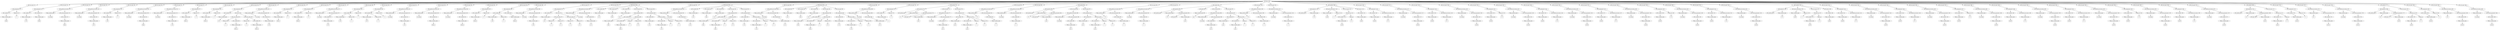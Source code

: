 /*
 * AST in dot format generated by phc -- the PHP compiler
 */

digraph AST {
node_0 [label="AST_php_script"];
node_1 [label="AST_eval_expr (12)"];
node_2 [label="AST_assignment (12)"];
node_3 [label="AST_variable (12)"];
node_4 [label="Token_variable_name"];
node_5 [label="base", shape=box]
node_4 -> node_5;
node_3 -> node_4;
node_6 [label="Token_int (12)"];
node_7 [label="1", shape=box]
node_6 -> node_7;
node_2 -> node_6;
node_2 -> node_3;
node_1 -> node_2;
node_8 [label="AST_eval_expr (13)"];
node_9 [label="AST_assignment (13)"];
node_10 [label="AST_variable (13)"];
node_11 [label="Token_variable_name"];
node_12 [label="ref", shape=box]
node_11 -> node_12;
node_10 -> node_11;
node_13 [label="AST_variable (13)"];
node_14 [label="Token_variable_name"];
node_15 [label="base", shape=box]
node_14 -> node_15;
node_13 -> node_14;
node_9 -> node_13;
node_9 -> node_10;
node_8 -> node_9;
node_16 [label="AST_eval_expr (15)"];
node_17 [label="AST_method_invocation (15)"];
node_18 [label="Token_method_name"];
node_19 [label="var_dump", shape=box]
node_18 -> node_19;
node_20 [label="AST_actual_parameter (15)"];
node_21 [label="AST_variable (15)"];
node_22 [label="Token_variable_name"];
node_23 [label="base", shape=box]
node_22 -> node_23;
node_21 -> node_22;
node_20 -> node_21;
node_17 -> node_20;
node_17 -> node_18;
node_16 -> node_17;
node_24 [label="AST_eval_expr (16)"];
node_25 [label="AST_method_invocation (16)"];
node_26 [label="Token_method_name"];
node_27 [label="var_dump", shape=box]
node_26 -> node_27;
node_28 [label="AST_actual_parameter (16)"];
node_29 [label="AST_variable (16)"];
node_30 [label="Token_variable_name"];
node_31 [label="ref", shape=box]
node_30 -> node_31;
node_29 -> node_30;
node_28 -> node_29;
node_25 -> node_28;
node_25 -> node_26;
node_24 -> node_25;
node_32 [label="AST_eval_expr (18)"];
node_33 [label="AST_assignment (18)"];
node_34 [label="AST_variable (18)"];
node_35 [label="Token_variable_name"];
node_36 [label="ref", shape=box]
node_35 -> node_36;
node_34 -> node_35;
node_37 [label="Token_int (18)"];
node_38 [label="2", shape=box]
node_37 -> node_38;
node_33 -> node_37;
node_33 -> node_34;
node_32 -> node_33;
node_39 [label="AST_eval_expr (20)"];
node_40 [label="AST_method_invocation (20)"];
node_41 [label="Token_method_name"];
node_42 [label="var_dump", shape=box]
node_41 -> node_42;
node_43 [label="AST_actual_parameter (20)"];
node_44 [label="AST_variable (20)"];
node_45 [label="Token_variable_name"];
node_46 [label="base", shape=box]
node_45 -> node_46;
node_44 -> node_45;
node_43 -> node_44;
node_40 -> node_43;
node_40 -> node_41;
node_39 -> node_40;
node_47 [label="AST_eval_expr (21)"];
node_48 [label="AST_method_invocation (21)"];
node_49 [label="Token_method_name"];
node_50 [label="var_dump", shape=box]
node_49 -> node_50;
node_51 [label="AST_actual_parameter (21)"];
node_52 [label="AST_variable (21)"];
node_53 [label="Token_variable_name"];
node_54 [label="ref", shape=box]
node_53 -> node_54;
node_52 -> node_53;
node_51 -> node_52;
node_48 -> node_51;
node_48 -> node_49;
node_47 -> node_48;
node_55 [label="AST_eval_expr (27)"];
node_56 [label="AST_assignment (27)"];
node_57 [label="AST_variable (27)"];
node_58 [label="Token_variable_name"];
node_59 [label="base_1", shape=box]
node_58 -> node_59;
node_57 -> node_58;
node_60 [label="Token_int (27)"];
node_61 [label="3", shape=box]
node_60 -> node_61;
node_56 -> node_60;
node_56 -> node_57;
node_55 -> node_56;
node_62 [label="AST_eval_expr (28)"];
node_63 [label="AST_assignment (28)"];
node_64 [label="AST_variable (28)"];
node_65 [label="Token_variable_name"];
node_66 [label="base_2", shape=box]
node_65 -> node_66;
node_64 -> node_65;
node_67 [label="Token_int (28)"];
node_68 [label="4", shape=box]
node_67 -> node_68;
node_63 -> node_67;
node_63 -> node_64;
node_62 -> node_63;
node_69 [label="AST_eval_expr (30)"];
node_70 [label="AST_assignment (30)"];
node_71 [label="AST_variable (30)"];
node_72 [label="Token_variable_name"];
node_73 [label="ref", shape=box]
node_72 -> node_73;
node_71 -> node_72;
node_74 [label="AST_array (30)"];
node_75 [label="AST_array_elem (30)"];
node_76 [label="Token_int (30)"];
node_77 [label="1", shape=box]
node_76 -> node_77;
node_78 [label="AST_variable (30)"];
node_79 [label="Token_variable_name"];
node_80 [label="base_1", shape=box]
node_79 -> node_80;
node_78 -> node_79;
node_75 -> node_78;
node_75 -> node_76;
node_81 [label="AST_array_elem (30)"];
node_82 [label="Token_int (30)"];
node_83 [label="2", shape=box]
node_82 -> node_83;
node_84 [label="AST_variable (30)"];
node_85 [label="Token_variable_name"];
node_86 [label="base_2", shape=box]
node_85 -> node_86;
node_84 -> node_85;
node_81 -> node_84;
node_81 -> node_82;
node_74 -> node_81;
node_74 -> node_75;
node_70 -> node_74;
node_70 -> node_71;
node_69 -> node_70;
node_87 [label="AST_eval_expr (32)"];
node_88 [label="AST_method_invocation (32)"];
node_89 [label="Token_method_name"];
node_90 [label="var_dump", shape=box]
node_89 -> node_90;
node_91 [label="AST_actual_parameter (32)"];
node_92 [label="AST_variable (32)"];
node_93 [label="Token_variable_name"];
node_94 [label="ref", shape=box]
node_93 -> node_94;
node_92 -> node_93;
node_91 -> node_92;
node_88 -> node_91;
node_88 -> node_89;
node_87 -> node_88;
node_95 [label="AST_eval_expr (34)"];
node_96 [label="AST_assignment (34)"];
node_97 [label="AST_variable (34)"];
node_98 [label="Token_variable_name"];
node_99 [label="base_1", shape=box]
node_98 -> node_99;
node_97 -> node_98;
node_100 [label="Token_int (34)"];
node_101 [label="5", shape=box]
node_100 -> node_101;
node_96 -> node_100;
node_96 -> node_97;
node_95 -> node_96;
node_102 [label="AST_eval_expr (35)"];
node_103 [label="AST_assignment (35)"];
node_104 [label="AST_variable (35)"];
node_105 [label="Token_variable_name"];
node_106 [label="base_2", shape=box]
node_105 -> node_106;
node_104 -> node_105;
node_107 [label="Token_int (35)"];
node_108 [label="6", shape=box]
node_107 -> node_108;
node_103 -> node_107;
node_103 -> node_104;
node_102 -> node_103;
node_109 [label="AST_eval_expr (37)"];
node_110 [label="AST_method_invocation (37)"];
node_111 [label="Token_method_name"];
node_112 [label="var_dump", shape=box]
node_111 -> node_112;
node_113 [label="AST_actual_parameter (37)"];
node_114 [label="AST_variable (37)"];
node_115 [label="Token_variable_name"];
node_116 [label="ref", shape=box]
node_115 -> node_116;
node_114 -> node_115;
node_113 -> node_114;
node_110 -> node_113;
node_110 -> node_111;
node_109 -> node_110;
node_117 [label="AST_eval_expr (38)"];
node_118 [label="AST_assignment (38)"];
node_119 [label="AST_variable (38)"];
node_120 [label="Token_variable_name"];
node_121 [label="ref", shape=box]
node_120 -> node_121;
node_122 [label="Token_int (38)"];
node_123 [label="1", shape=box]
node_122 -> node_123;
node_119 -> node_122;
node_119 -> node_120;
node_124 [label="Token_int (38)"];
node_125 [label="7", shape=box]
node_124 -> node_125;
node_118 -> node_124;
node_118 -> node_119;
node_117 -> node_118;
node_126 [label="AST_eval_expr (39)"];
node_127 [label="AST_assignment (39)"];
node_128 [label="AST_variable (39)"];
node_129 [label="Token_variable_name"];
node_130 [label="ref", shape=box]
node_129 -> node_130;
node_131 [label="Token_int (39)"];
node_132 [label="2", shape=box]
node_131 -> node_132;
node_128 -> node_131;
node_128 -> node_129;
node_133 [label="Token_int (39)"];
node_134 [label="8", shape=box]
node_133 -> node_134;
node_127 -> node_133;
node_127 -> node_128;
node_126 -> node_127;
node_135 [label="AST_eval_expr (41)"];
node_136 [label="AST_method_invocation (41)"];
node_137 [label="Token_method_name"];
node_138 [label="var_dump", shape=box]
node_137 -> node_138;
node_139 [label="AST_actual_parameter (41)"];
node_140 [label="AST_variable (41)"];
node_141 [label="Token_variable_name"];
node_142 [label="ref", shape=box]
node_141 -> node_142;
node_140 -> node_141;
node_139 -> node_140;
node_136 -> node_139;
node_136 -> node_137;
node_135 -> node_136;
node_143 [label="AST_eval_expr (42)"];
node_144 [label="AST_method_invocation (42)"];
node_145 [label="Token_method_name"];
node_146 [label="var_dump", shape=box]
node_145 -> node_146;
node_147 [label="AST_actual_parameter (42)"];
node_148 [label="AST_variable (42)"];
node_149 [label="Token_variable_name"];
node_150 [label="base_1", shape=box]
node_149 -> node_150;
node_148 -> node_149;
node_147 -> node_148;
node_144 -> node_147;
node_144 -> node_145;
node_143 -> node_144;
node_151 [label="AST_eval_expr (43)"];
node_152 [label="AST_method_invocation (43)"];
node_153 [label="Token_method_name"];
node_154 [label="var_dump", shape=box]
node_153 -> node_154;
node_155 [label="AST_actual_parameter (43)"];
node_156 [label="AST_variable (43)"];
node_157 [label="Token_variable_name"];
node_158 [label="base_2", shape=box]
node_157 -> node_158;
node_156 -> node_157;
node_155 -> node_156;
node_152 -> node_155;
node_152 -> node_153;
node_151 -> node_152;
node_159 [label="AST_eval_expr (45)"];
node_160 [label="AST_assignment (45)"];
node_161 [label="AST_variable (45)"];
node_162 [label="Token_variable_name"];
node_163 [label="base_3", shape=box]
node_162 -> node_163;
node_161 -> node_162;
node_164 [label="Token_int (45)"];
node_165 [label="9", shape=box]
node_164 -> node_165;
node_160 -> node_164;
node_160 -> node_161;
node_159 -> node_160;
node_166 [label="AST_eval_expr (46)"];
node_167 [label="AST_assignment (46)"];
node_168 [label="AST_variable (46)"];
node_169 [label="Token_variable_name"];
node_170 [label="ref", shape=box]
node_169 -> node_170;
node_171 [label="Token_int (46)"];
node_172 [label="2", shape=box]
node_171 -> node_172;
node_168 -> node_171;
node_168 -> node_169;
node_173 [label="AST_variable (46)"];
node_174 [label="Token_variable_name"];
node_175 [label="base_3", shape=box]
node_174 -> node_175;
node_173 -> node_174;
node_167 -> node_173;
node_167 -> node_168;
node_166 -> node_167;
node_176 [label="AST_eval_expr (48)"];
node_177 [label="AST_method_invocation (48)"];
node_178 [label="Token_method_name"];
node_179 [label="var_dump", shape=box]
node_178 -> node_179;
node_180 [label="AST_actual_parameter (48)"];
node_181 [label="AST_variable (48)"];
node_182 [label="Token_variable_name"];
node_183 [label="ref", shape=box]
node_182 -> node_183;
node_181 -> node_182;
node_180 -> node_181;
node_177 -> node_180;
node_177 -> node_178;
node_176 -> node_177;
node_184 [label="AST_eval_expr (57)"];
node_185 [label="AST_assignment (57)"];
node_186 [label="AST_variable (57)"];
node_187 [label="Token_variable_name"];
node_188 [label="arr", shape=box]
node_187 -> node_188;
node_186 -> node_187;
node_189 [label="AST_array (57)"];
node_190 [label="AST_array_elem (57)"];
node_191 [label="Token_int (57)"];
node_192 [label="1", shape=box]
node_191 -> node_192;
node_193 [label="Token_int (57)"];
node_194 [label="11", shape=box]
node_193 -> node_194;
node_190 -> node_193;
node_190 -> node_191;
node_195 [label="AST_array_elem (57)"];
node_196 [label="Token_int (57)"];
node_197 [label="2", shape=box]
node_196 -> node_197;
node_198 [label="Token_int (57)"];
node_199 [label="12", shape=box]
node_198 -> node_199;
node_195 -> node_198;
node_195 -> node_196;
node_189 -> node_195;
node_189 -> node_190;
node_185 -> node_189;
node_185 -> node_186;
node_184 -> node_185;
node_200 [label="AST_eval_expr (58)"];
node_201 [label="AST_method_invocation (58)"];
node_202 [label="Token_method_name"];
node_203 [label="var_dump", shape=box]
node_202 -> node_203;
node_204 [label="AST_actual_parameter (58)"];
node_205 [label="AST_variable (58)"];
node_206 [label="Token_variable_name"];
node_207 [label="arr", shape=box]
node_206 -> node_207;
node_205 -> node_206;
node_204 -> node_205;
node_201 -> node_204;
node_201 -> node_202;
node_200 -> node_201;
node_208 [label="AST_foreach (60)"];
node_209 [label="AST_variable (60)"];
node_210 [label="Token_variable_name"];
node_211 [label="arr", shape=box]
node_210 -> node_211;
node_209 -> node_210;
node_212 [label="AST_variable (60)"];
node_213 [label="Token_variable_name"];
node_214 [label="key", shape=box]
node_213 -> node_214;
node_212 -> node_213;
node_215 [label="AST_variable (60)"];
node_216 [label="Token_variable_name"];
node_217 [label="val", shape=box]
node_216 -> node_217;
node_215 -> node_216;
node_218 [label="AST_eval_expr (60)"];
node_219 [label="AST_assignment (60)"];
node_220 [label="AST_variable (60)"];
node_221 [label="Token_variable_name"];
node_222 [label="key", shape=box]
node_221 -> node_222;
node_220 -> node_221;
node_223 [label="AST_bin_op (60)"];
node_224 [label="AST_variable (60)"];
node_225 [label="Token_variable_name"];
node_226 [label="key", shape=box]
node_225 -> node_226;
node_224 -> node_225;
node_227 [label="Token_op"];
node_228 [label="+", shape=box]
node_227 -> node_228;
node_229 [label="Token_int (60)"];
node_230 [label="10", shape=box]
node_229 -> node_230;
node_223 -> node_229;
node_223 -> node_227;
node_223 -> node_224;
node_219 -> node_223;
node_219 -> node_220;
node_218 -> node_219;
node_231 [label="AST_eval_expr (60)"];
node_232 [label="AST_assignment (60)"];
node_233 [label="AST_variable (60)"];
node_234 [label="Token_variable_name"];
node_235 [label="val", shape=box]
node_234 -> node_235;
node_233 -> node_234;
node_236 [label="AST_bin_op (60)"];
node_237 [label="AST_variable (60)"];
node_238 [label="Token_variable_name"];
node_239 [label="val", shape=box]
node_238 -> node_239;
node_237 -> node_238;
node_240 [label="Token_op"];
node_241 [label="*", shape=box]
node_240 -> node_241;
node_242 [label="Token_int (60)"];
node_243 [label="2", shape=box]
node_242 -> node_243;
node_236 -> node_242;
node_236 -> node_240;
node_236 -> node_237;
node_232 -> node_236;
node_232 -> node_233;
node_231 -> node_232;
node_208 -> node_231;
node_208 -> node_218;
node_208 -> node_215;
node_208 -> node_212;
node_208 -> node_209;
node_244 [label="AST_eval_expr (61)"];
node_245 [label="AST_method_invocation (61)"];
node_246 [label="Token_method_name"];
node_247 [label="var_dump", shape=box]
node_246 -> node_247;
node_248 [label="AST_actual_parameter (61)"];
node_249 [label="AST_variable (61)"];
node_250 [label="Token_variable_name"];
node_251 [label="arr", shape=box]
node_250 -> node_251;
node_249 -> node_250;
node_248 -> node_249;
node_245 -> node_248;
node_245 -> node_246;
node_244 -> node_245;
node_252 [label="AST_foreach (63)"];
node_253 [label="AST_variable (63)"];
node_254 [label="Token_variable_name"];
node_255 [label="arr", shape=box]
node_254 -> node_255;
node_253 -> node_254;
node_256 [label="AST_variable (63)"];
node_257 [label="Token_variable_name"];
node_258 [label="key", shape=box]
node_257 -> node_258;
node_256 -> node_257;
node_259 [label="AST_variable (63)"];
node_260 [label="Token_variable_name"];
node_261 [label="val", shape=box]
node_260 -> node_261;
node_259 -> node_260;
node_262 [label="AST_eval_expr (63)"];
node_263 [label="AST_assignment (63)"];
node_264 [label="AST_variable (63)"];
node_265 [label="Token_variable_name"];
node_266 [label="key", shape=box]
node_265 -> node_266;
node_264 -> node_265;
node_267 [label="AST_bin_op (63)"];
node_268 [label="AST_variable (63)"];
node_269 [label="Token_variable_name"];
node_270 [label="key", shape=box]
node_269 -> node_270;
node_268 -> node_269;
node_271 [label="Token_op"];
node_272 [label="+", shape=box]
node_271 -> node_272;
node_273 [label="Token_int (63)"];
node_274 [label="10", shape=box]
node_273 -> node_274;
node_267 -> node_273;
node_267 -> node_271;
node_267 -> node_268;
node_263 -> node_267;
node_263 -> node_264;
node_262 -> node_263;
node_275 [label="AST_eval_expr (63)"];
node_276 [label="AST_assignment (63)"];
node_277 [label="AST_variable (63)"];
node_278 [label="Token_variable_name"];
node_279 [label="val", shape=box]
node_278 -> node_279;
node_277 -> node_278;
node_280 [label="AST_bin_op (63)"];
node_281 [label="AST_variable (63)"];
node_282 [label="Token_variable_name"];
node_283 [label="val", shape=box]
node_282 -> node_283;
node_281 -> node_282;
node_284 [label="Token_op"];
node_285 [label="*", shape=box]
node_284 -> node_285;
node_286 [label="Token_int (63)"];
node_287 [label="2", shape=box]
node_286 -> node_287;
node_280 -> node_286;
node_280 -> node_284;
node_280 -> node_281;
node_276 -> node_280;
node_276 -> node_277;
node_275 -> node_276;
node_252 -> node_275;
node_252 -> node_262;
node_252 -> node_259;
node_252 -> node_256;
node_252 -> node_253;
node_288 [label="AST_eval_expr (64)"];
node_289 [label="AST_method_invocation (64)"];
node_290 [label="Token_method_name"];
node_291 [label="var_dump", shape=box]
node_290 -> node_291;
node_292 [label="AST_actual_parameter (64)"];
node_293 [label="AST_variable (64)"];
node_294 [label="Token_variable_name"];
node_295 [label="arr", shape=box]
node_294 -> node_295;
node_293 -> node_294;
node_292 -> node_293;
node_289 -> node_292;
node_289 -> node_290;
node_288 -> node_289;
node_296 [label="AST_foreach (65)"];
node_297 [label="AST_variable (65)"];
node_298 [label="Token_variable_name"];
node_299 [label="arr", shape=box]
node_298 -> node_299;
node_297 -> node_298;
node_300 [label="AST_variable (65)"];
node_301 [label="Token_variable_name"];
node_302 [label="key", shape=box]
node_301 -> node_302;
node_300 -> node_301;
node_303 [label="AST_variable (65)"];
node_304 [label="Token_variable_name"];
node_305 [label="val", shape=box]
node_304 -> node_305;
node_303 -> node_304;
node_306 [label="AST_eval_expr (65)"];
node_307 [label="AST_assignment (65)"];
node_308 [label="AST_variable (65)"];
node_309 [label="Token_variable_name"];
node_310 [label="key", shape=box]
node_309 -> node_310;
node_308 -> node_309;
node_311 [label="AST_bin_op (65)"];
node_312 [label="AST_variable (65)"];
node_313 [label="Token_variable_name"];
node_314 [label="key", shape=box]
node_313 -> node_314;
node_312 -> node_313;
node_315 [label="Token_op"];
node_316 [label="+", shape=box]
node_315 -> node_316;
node_317 [label="Token_int (65)"];
node_318 [label="10", shape=box]
node_317 -> node_318;
node_311 -> node_317;
node_311 -> node_315;
node_311 -> node_312;
node_307 -> node_311;
node_307 -> node_308;
node_306 -> node_307;
node_319 [label="AST_eval_expr (65)"];
node_320 [label="AST_assignment (65)"];
node_321 [label="AST_variable (65)"];
node_322 [label="Token_variable_name"];
node_323 [label="val", shape=box]
node_322 -> node_323;
node_321 -> node_322;
node_324 [label="AST_bin_op (65)"];
node_325 [label="AST_variable (65)"];
node_326 [label="Token_variable_name"];
node_327 [label="val", shape=box]
node_326 -> node_327;
node_325 -> node_326;
node_328 [label="Token_op"];
node_329 [label="*", shape=box]
node_328 -> node_329;
node_330 [label="Token_int (65)"];
node_331 [label="2", shape=box]
node_330 -> node_331;
node_324 -> node_330;
node_324 -> node_328;
node_324 -> node_325;
node_320 -> node_324;
node_320 -> node_321;
node_319 -> node_320;
node_296 -> node_319;
node_296 -> node_306;
node_296 -> node_303;
node_296 -> node_300;
node_296 -> node_297;
node_332 [label="AST_eval_expr (66)"];
node_333 [label="AST_method_invocation (66)"];
node_334 [label="Token_method_name"];
node_335 [label="var_dump", shape=box]
node_334 -> node_335;
node_336 [label="AST_actual_parameter (66)"];
node_337 [label="AST_variable (66)"];
node_338 [label="Token_variable_name"];
node_339 [label="arr", shape=box]
node_338 -> node_339;
node_337 -> node_338;
node_336 -> node_337;
node_333 -> node_336;
node_333 -> node_334;
node_332 -> node_333;
node_340 [label="AST_eval_expr (74)"];
node_341 [label="AST_assignment (74)"];
node_342 [label="AST_variable (74)"];
node_343 [label="Token_variable_name"];
node_344 [label="x", shape=box]
node_343 -> node_344;
node_342 -> node_343;
node_345 [label="Token_int (74)"];
node_346 [label="2", shape=box]
node_345 -> node_346;
node_341 -> node_345;
node_341 -> node_342;
node_340 -> node_341;
node_347 [label="AST_method (75)"];
node_348 [label="AST_signature (79)"];
node_349 [label="AST_method_mod"];
node_350 [label="Token_method_name"];
node_351 [label="f1", shape=box]
node_350 -> node_351;
node_352 [label="AST_formal_parameter (75)"];
node_353 [label="AST_type (75)"];
node_354 [label="Token_variable_name"];
node_355 [label="par", shape=box]
node_354 -> node_355;
node_352 -> node_354;
node_352 -> node_353;
node_348 -> node_352;
node_348 -> node_350;
node_348 -> node_349;
node_356 [label="AST_eval_expr (77)"];
node_357 [label="AST_method_invocation (77)"];
node_358 [label="Token_method_name"];
node_359 [label="var_dump", shape=box]
node_358 -> node_359;
node_360 [label="AST_actual_parameter (77)"];
node_361 [label="AST_variable (77)"];
node_362 [label="Token_variable_name"];
node_363 [label="par", shape=box]
node_362 -> node_363;
node_361 -> node_362;
node_360 -> node_361;
node_357 -> node_360;
node_357 -> node_358;
node_356 -> node_357;
node_364 [label="AST_eval_expr (78)"];
node_365 [label="AST_assignment (78)"];
node_366 [label="AST_variable (78)"];
node_367 [label="Token_variable_name"];
node_368 [label="par", shape=box]
node_367 -> node_368;
node_366 -> node_367;
node_369 [label="AST_bin_op (78)"];
node_370 [label="AST_variable (78)"];
node_371 [label="Token_variable_name"];
node_372 [label="par", shape=box]
node_371 -> node_372;
node_370 -> node_371;
node_373 [label="Token_op"];
node_374 [label="*", shape=box]
node_373 -> node_374;
node_375 [label="Token_int (78)"];
node_376 [label="2", shape=box]
node_375 -> node_376;
node_369 -> node_375;
node_369 -> node_373;
node_369 -> node_370;
node_365 -> node_369;
node_365 -> node_366;
node_364 -> node_365;
node_347 -> node_364;
node_347 -> node_356;
node_347 -> node_348;
node_377 [label="AST_eval_expr (81)"];
node_378 [label="AST_method_invocation (81)"];
node_379 [label="Token_method_name"];
node_380 [label="f1", shape=box]
node_379 -> node_380;
node_381 [label="AST_actual_parameter (81)"];
node_382 [label="AST_variable (81)"];
node_383 [label="Token_variable_name"];
node_384 [label="x", shape=box]
node_383 -> node_384;
node_382 -> node_383;
node_381 -> node_382;
node_378 -> node_381;
node_378 -> node_379;
node_377 -> node_378;
node_385 [label="AST_eval_expr (82)"];
node_386 [label="AST_method_invocation (82)"];
node_387 [label="Token_method_name"];
node_388 [label="var_dump", shape=box]
node_387 -> node_388;
node_389 [label="AST_actual_parameter (82)"];
node_390 [label="AST_variable (82)"];
node_391 [label="Token_variable_name"];
node_392 [label="x", shape=box]
node_391 -> node_392;
node_390 -> node_391;
node_389 -> node_390;
node_386 -> node_389;
node_386 -> node_387;
node_385 -> node_386;
node_393 [label="AST_method (84)"];
node_394 [label="AST_signature (88)"];
node_395 [label="AST_method_mod"];
node_396 [label="Token_method_name"];
node_397 [label="f2", shape=box]
node_396 -> node_397;
node_398 [label="AST_formal_parameter (84)"];
node_399 [label="AST_type (84)"];
node_400 [label="Token_variable_name"];
node_401 [label="par", shape=box]
node_400 -> node_401;
node_398 -> node_400;
node_398 -> node_399;
node_394 -> node_398;
node_394 -> node_396;
node_394 -> node_395;
node_402 [label="AST_eval_expr (86)"];
node_403 [label="AST_method_invocation (86)"];
node_404 [label="Token_method_name"];
node_405 [label="var_dump", shape=box]
node_404 -> node_405;
node_406 [label="AST_actual_parameter (86)"];
node_407 [label="AST_variable (86)"];
node_408 [label="Token_variable_name"];
node_409 [label="par", shape=box]
node_408 -> node_409;
node_407 -> node_408;
node_406 -> node_407;
node_403 -> node_406;
node_403 -> node_404;
node_402 -> node_403;
node_410 [label="AST_eval_expr (87)"];
node_411 [label="AST_assignment (87)"];
node_412 [label="AST_variable (87)"];
node_413 [label="Token_variable_name"];
node_414 [label="par", shape=box]
node_413 -> node_414;
node_412 -> node_413;
node_415 [label="AST_bin_op (87)"];
node_416 [label="AST_variable (87)"];
node_417 [label="Token_variable_name"];
node_418 [label="par", shape=box]
node_417 -> node_418;
node_416 -> node_417;
node_419 [label="Token_op"];
node_420 [label="*", shape=box]
node_419 -> node_420;
node_421 [label="Token_int (87)"];
node_422 [label="2", shape=box]
node_421 -> node_422;
node_415 -> node_421;
node_415 -> node_419;
node_415 -> node_416;
node_411 -> node_415;
node_411 -> node_412;
node_410 -> node_411;
node_393 -> node_410;
node_393 -> node_402;
node_393 -> node_394;
node_423 [label="AST_eval_expr (90)"];
node_424 [label="AST_method_invocation (90)"];
node_425 [label="Token_method_name"];
node_426 [label="f2", shape=box]
node_425 -> node_426;
node_427 [label="AST_actual_parameter (90)"];
node_428 [label="AST_variable (90)"];
node_429 [label="Token_variable_name"];
node_430 [label="x", shape=box]
node_429 -> node_430;
node_428 -> node_429;
node_427 -> node_428;
node_424 -> node_427;
node_424 -> node_425;
node_423 -> node_424;
node_431 [label="AST_eval_expr (91)"];
node_432 [label="AST_method_invocation (91)"];
node_433 [label="Token_method_name"];
node_434 [label="var_dump", shape=box]
node_433 -> node_434;
node_435 [label="AST_actual_parameter (91)"];
node_436 [label="AST_variable (91)"];
node_437 [label="Token_variable_name"];
node_438 [label="x", shape=box]
node_437 -> node_438;
node_436 -> node_437;
node_435 -> node_436;
node_432 -> node_435;
node_432 -> node_433;
node_431 -> node_432;
node_439 [label="AST_method (93)"];
node_440 [label="AST_signature (98)"];
node_441 [label="AST_method_mod"];
node_442 [label="Token_method_name"];
node_443 [label="f3", shape=box]
node_442 -> node_443;
node_444 [label="AST_formal_parameter (93)"];
node_445 [label="AST_type (93)"];
node_446 [label="Token_variable_name"];
node_447 [label="par", shape=box]
node_446 -> node_447;
node_444 -> node_446;
node_444 -> node_445;
node_440 -> node_444;
node_440 -> node_442;
node_440 -> node_441;
node_448 [label="AST_global (95)"];
node_449 [label="Token_variable_name (95)"];
node_450 [label="par", shape=box]
node_449 -> node_450;
node_448 -> node_449;
node_451 [label="AST_eval_expr (96)"];
node_452 [label="AST_method_invocation (96)"];
node_453 [label="Token_method_name"];
node_454 [label="var_dump", shape=box]
node_453 -> node_454;
node_455 [label="AST_actual_parameter (96)"];
node_456 [label="AST_variable (96)"];
node_457 [label="Token_variable_name"];
node_458 [label="par", shape=box]
node_457 -> node_458;
node_456 -> node_457;
node_455 -> node_456;
node_452 -> node_455;
node_452 -> node_453;
node_451 -> node_452;
node_459 [label="AST_eval_expr (97)"];
node_460 [label="AST_assignment (97)"];
node_461 [label="AST_variable (97)"];
node_462 [label="Token_variable_name"];
node_463 [label="par", shape=box]
node_462 -> node_463;
node_461 -> node_462;
node_464 [label="AST_bin_op (97)"];
node_465 [label="AST_variable (97)"];
node_466 [label="Token_variable_name"];
node_467 [label="par", shape=box]
node_466 -> node_467;
node_465 -> node_466;
node_468 [label="Token_op"];
node_469 [label="*", shape=box]
node_468 -> node_469;
node_470 [label="Token_int (97)"];
node_471 [label="2", shape=box]
node_470 -> node_471;
node_464 -> node_470;
node_464 -> node_468;
node_464 -> node_465;
node_460 -> node_464;
node_460 -> node_461;
node_459 -> node_460;
node_439 -> node_459;
node_439 -> node_451;
node_439 -> node_448;
node_439 -> node_440;
node_472 [label="AST_eval_expr (100)"];
node_473 [label="AST_method_invocation (100)"];
node_474 [label="Token_method_name"];
node_475 [label="f3", shape=box]
node_474 -> node_475;
node_476 [label="AST_actual_parameter (100)"];
node_477 [label="AST_variable (100)"];
node_478 [label="Token_variable_name"];
node_479 [label="x", shape=box]
node_478 -> node_479;
node_477 -> node_478;
node_476 -> node_477;
node_473 -> node_476;
node_473 -> node_474;
node_472 -> node_473;
node_480 [label="AST_eval_expr (101)"];
node_481 [label="AST_method_invocation (101)"];
node_482 [label="Token_method_name"];
node_483 [label="var_dump", shape=box]
node_482 -> node_483;
node_484 [label="AST_actual_parameter (101)"];
node_485 [label="AST_variable (101)"];
node_486 [label="Token_variable_name"];
node_487 [label="x", shape=box]
node_486 -> node_487;
node_485 -> node_486;
node_484 -> node_485;
node_481 -> node_484;
node_481 -> node_482;
node_480 -> node_481;
node_488 [label="AST_method (108)"];
node_489 [label="AST_signature (114)"];
node_490 [label="AST_method_mod"];
node_491 [label="Token_method_name"];
node_492 [label="f4", shape=box]
node_491 -> node_492;
node_489 -> node_491;
node_489 -> node_490;
node_493 [label="AST_static_declaration (110)"];
node_494 [label="Token_variable_name"];
node_495 [label="in_f4", shape=box]
node_494 -> node_495;
node_496 [label="Token_int (110)"];
node_497 [label="0", shape=box]
node_496 -> node_497;
node_493 -> node_496;
node_493 -> node_494;
node_498 [label="AST_eval_expr (112)"];
node_499 [label="AST_post_op (112)"];
node_500 [label="AST_variable (112)"];
node_501 [label="Token_variable_name"];
node_502 [label="in_f4", shape=box]
node_501 -> node_502;
node_500 -> node_501;
node_503 [label="Token_op"];
node_504 [label="++", shape=box]
node_503 -> node_504;
node_499 -> node_503;
node_499 -> node_500;
node_498 -> node_499;
node_505 [label="AST_return (113)"];
node_506 [label="AST_variable (113)"];
node_507 [label="Token_variable_name"];
node_508 [label="in_f4", shape=box]
node_507 -> node_508;
node_506 -> node_507;
node_505 -> node_506;
node_488 -> node_505;
node_488 -> node_498;
node_488 -> node_493;
node_488 -> node_489;
node_509 [label="AST_eval_expr (116)"];
node_510 [label="AST_assignment (116)"];
node_511 [label="AST_variable (116)"];
node_512 [label="Token_variable_name"];
node_513 [label="out_f4", shape=box]
node_512 -> node_513;
node_511 -> node_512;
node_514 [label="AST_method_invocation (116)"];
node_515 [label="Token_method_name"];
node_516 [label="f4", shape=box]
node_515 -> node_516;
node_514 -> node_515;
node_510 -> node_514;
node_510 -> node_511;
node_509 -> node_510;
node_517 [label="AST_eval_expr (117)"];
node_518 [label="AST_method_invocation (117)"];
node_519 [label="Token_method_name"];
node_520 [label="var_dump", shape=box]
node_519 -> node_520;
node_521 [label="AST_actual_parameter (117)"];
node_522 [label="AST_variable (117)"];
node_523 [label="Token_variable_name"];
node_524 [label="out_f4", shape=box]
node_523 -> node_524;
node_522 -> node_523;
node_521 -> node_522;
node_518 -> node_521;
node_518 -> node_519;
node_517 -> node_518;
node_525 [label="AST_eval_expr (119)"];
node_526 [label="AST_assignment (119)"];
node_527 [label="AST_variable (119)"];
node_528 [label="Token_variable_name"];
node_529 [label="out_f4", shape=box]
node_528 -> node_529;
node_527 -> node_528;
node_530 [label="AST_method_invocation (119)"];
node_531 [label="Token_method_name"];
node_532 [label="f4", shape=box]
node_531 -> node_532;
node_530 -> node_531;
node_526 -> node_530;
node_526 -> node_527;
node_525 -> node_526;
node_533 [label="AST_eval_expr (120)"];
node_534 [label="AST_method_invocation (120)"];
node_535 [label="Token_method_name"];
node_536 [label="var_dump", shape=box]
node_535 -> node_536;
node_537 [label="AST_actual_parameter (120)"];
node_538 [label="AST_variable (120)"];
node_539 [label="Token_variable_name"];
node_540 [label="out_f4", shape=box]
node_539 -> node_540;
node_538 -> node_539;
node_537 -> node_538;
node_534 -> node_537;
node_534 -> node_535;
node_533 -> node_534;
node_541 [label="AST_eval_expr (122)"];
node_542 [label="AST_assignment (122)"];
node_543 [label="AST_variable (122)"];
node_544 [label="Token_variable_name"];
node_545 [label="out_f4", shape=box]
node_544 -> node_545;
node_543 -> node_544;
node_546 [label="Token_int (122)"];
node_547 [label="10", shape=box]
node_546 -> node_547;
node_542 -> node_546;
node_542 -> node_543;
node_541 -> node_542;
node_548 [label="AST_eval_expr (123)"];
node_549 [label="AST_method_invocation (123)"];
node_550 [label="Token_method_name"];
node_551 [label="var_dump", shape=box]
node_550 -> node_551;
node_552 [label="AST_actual_parameter (123)"];
node_553 [label="AST_variable (123)"];
node_554 [label="Token_variable_name"];
node_555 [label="out_f4", shape=box]
node_554 -> node_555;
node_553 -> node_554;
node_552 -> node_553;
node_549 -> node_552;
node_549 -> node_550;
node_548 -> node_549;
node_556 [label="AST_eval_expr (124)"];
node_557 [label="AST_assignment (124)"];
node_558 [label="AST_variable (124)"];
node_559 [label="Token_variable_name"];
node_560 [label="out_f4", shape=box]
node_559 -> node_560;
node_558 -> node_559;
node_561 [label="AST_method_invocation (124)"];
node_562 [label="Token_method_name"];
node_563 [label="f4", shape=box]
node_562 -> node_563;
node_561 -> node_562;
node_557 -> node_561;
node_557 -> node_558;
node_556 -> node_557;
node_564 [label="AST_eval_expr (125)"];
node_565 [label="AST_method_invocation (125)"];
node_566 [label="Token_method_name"];
node_567 [label="var_dump", shape=box]
node_566 -> node_567;
node_568 [label="AST_actual_parameter (125)"];
node_569 [label="AST_variable (125)"];
node_570 [label="Token_variable_name"];
node_571 [label="out_f4", shape=box]
node_570 -> node_571;
node_569 -> node_570;
node_568 -> node_569;
node_565 -> node_568;
node_565 -> node_566;
node_564 -> node_565;
node_572 [label="AST_eval_expr (127)"];
node_573 [label="AST_assignment (127)"];
node_574 [label="AST_variable (127)"];
node_575 [label="Token_variable_name"];
node_576 [label="out_f4", shape=box]
node_575 -> node_576;
node_574 -> node_575;
node_577 [label="AST_method_invocation (127)"];
node_578 [label="Token_method_name"];
node_579 [label="f4", shape=box]
node_578 -> node_579;
node_577 -> node_578;
node_573 -> node_577;
node_573 -> node_574;
node_572 -> node_573;
node_580 [label="AST_eval_expr (128)"];
node_581 [label="AST_method_invocation (128)"];
node_582 [label="Token_method_name"];
node_583 [label="var_dump", shape=box]
node_582 -> node_583;
node_584 [label="AST_actual_parameter (128)"];
node_585 [label="AST_variable (128)"];
node_586 [label="Token_variable_name"];
node_587 [label="out_f4", shape=box]
node_586 -> node_587;
node_585 -> node_586;
node_584 -> node_585;
node_581 -> node_584;
node_581 -> node_582;
node_580 -> node_581;
node_588 [label="AST_eval_expr (129)"];
node_589 [label="AST_assignment (129)"];
node_590 [label="AST_variable (129)"];
node_591 [label="Token_variable_name"];
node_592 [label="out_f4", shape=box]
node_591 -> node_592;
node_590 -> node_591;
node_593 [label="Token_int (129)"];
node_594 [label="10", shape=box]
node_593 -> node_594;
node_589 -> node_593;
node_589 -> node_590;
node_588 -> node_589;
node_595 [label="AST_eval_expr (130)"];
node_596 [label="AST_method_invocation (130)"];
node_597 [label="Token_method_name"];
node_598 [label="var_dump", shape=box]
node_597 -> node_598;
node_599 [label="AST_actual_parameter (130)"];
node_600 [label="AST_variable (130)"];
node_601 [label="Token_variable_name"];
node_602 [label="out_f4", shape=box]
node_601 -> node_602;
node_600 -> node_601;
node_599 -> node_600;
node_596 -> node_599;
node_596 -> node_597;
node_595 -> node_596;
node_603 [label="AST_eval_expr (131)"];
node_604 [label="AST_assignment (131)"];
node_605 [label="AST_variable (131)"];
node_606 [label="Token_variable_name"];
node_607 [label="out_f4", shape=box]
node_606 -> node_607;
node_605 -> node_606;
node_608 [label="AST_method_invocation (131)"];
node_609 [label="Token_method_name"];
node_610 [label="f4", shape=box]
node_609 -> node_610;
node_608 -> node_609;
node_604 -> node_608;
node_604 -> node_605;
node_603 -> node_604;
node_611 [label="AST_eval_expr (132)"];
node_612 [label="AST_method_invocation (132)"];
node_613 [label="Token_method_name"];
node_614 [label="var_dump", shape=box]
node_613 -> node_614;
node_615 [label="AST_actual_parameter (132)"];
node_616 [label="AST_variable (132)"];
node_617 [label="Token_variable_name"];
node_618 [label="out_f4", shape=box]
node_617 -> node_618;
node_616 -> node_617;
node_615 -> node_616;
node_612 -> node_615;
node_612 -> node_613;
node_611 -> node_612;
node_619 [label="AST_method (133)"];
node_620 [label="AST_signature (139)"];
node_621 [label="AST_method_mod"];
node_622 [label="Token_method_name"];
node_623 [label="f5", shape=box]
node_622 -> node_623;
node_620 -> node_622;
node_620 -> node_621;
node_624 [label="AST_static_declaration (135)"];
node_625 [label="Token_variable_name"];
node_626 [label="in_f5", shape=box]
node_625 -> node_626;
node_627 [label="Token_int (135)"];
node_628 [label="0", shape=box]
node_627 -> node_628;
node_624 -> node_627;
node_624 -> node_625;
node_629 [label="AST_eval_expr (137)"];
node_630 [label="AST_post_op (137)"];
node_631 [label="AST_variable (137)"];
node_632 [label="Token_variable_name"];
node_633 [label="in_f5", shape=box]
node_632 -> node_633;
node_631 -> node_632;
node_634 [label="Token_op"];
node_635 [label="++", shape=box]
node_634 -> node_635;
node_630 -> node_634;
node_630 -> node_631;
node_629 -> node_630;
node_636 [label="AST_return (138)"];
node_637 [label="AST_variable (138)"];
node_638 [label="Token_variable_name"];
node_639 [label="in_f5", shape=box]
node_638 -> node_639;
node_637 -> node_638;
node_636 -> node_637;
node_619 -> node_636;
node_619 -> node_629;
node_619 -> node_624;
node_619 -> node_620;
node_640 [label="AST_eval_expr (141)"];
node_641 [label="AST_assignment (141)"];
node_642 [label="AST_variable (141)"];
node_643 [label="Token_variable_name"];
node_644 [label="out_f5", shape=box]
node_643 -> node_644;
node_642 -> node_643;
node_645 [label="AST_method_invocation (141)"];
node_646 [label="Token_method_name"];
node_647 [label="f5", shape=box]
node_646 -> node_647;
node_645 -> node_646;
node_641 -> node_645;
node_641 -> node_642;
node_640 -> node_641;
node_648 [label="AST_eval_expr (142)"];
node_649 [label="AST_method_invocation (142)"];
node_650 [label="Token_method_name"];
node_651 [label="var_dump", shape=box]
node_650 -> node_651;
node_652 [label="AST_actual_parameter (142)"];
node_653 [label="AST_variable (142)"];
node_654 [label="Token_variable_name"];
node_655 [label="out_f5", shape=box]
node_654 -> node_655;
node_653 -> node_654;
node_652 -> node_653;
node_649 -> node_652;
node_649 -> node_650;
node_648 -> node_649;
node_656 [label="AST_eval_expr (144)"];
node_657 [label="AST_assignment (144)"];
node_658 [label="AST_variable (144)"];
node_659 [label="Token_variable_name"];
node_660 [label="out_f5", shape=box]
node_659 -> node_660;
node_658 -> node_659;
node_661 [label="AST_method_invocation (144)"];
node_662 [label="Token_method_name"];
node_663 [label="f5", shape=box]
node_662 -> node_663;
node_661 -> node_662;
node_657 -> node_661;
node_657 -> node_658;
node_656 -> node_657;
node_664 [label="AST_eval_expr (145)"];
node_665 [label="AST_method_invocation (145)"];
node_666 [label="Token_method_name"];
node_667 [label="var_dump", shape=box]
node_666 -> node_667;
node_668 [label="AST_actual_parameter (145)"];
node_669 [label="AST_variable (145)"];
node_670 [label="Token_variable_name"];
node_671 [label="out_f5", shape=box]
node_670 -> node_671;
node_669 -> node_670;
node_668 -> node_669;
node_665 -> node_668;
node_665 -> node_666;
node_664 -> node_665;
node_672 [label="AST_eval_expr (147)"];
node_673 [label="AST_assignment (147)"];
node_674 [label="AST_variable (147)"];
node_675 [label="Token_variable_name"];
node_676 [label="out_f5", shape=box]
node_675 -> node_676;
node_674 -> node_675;
node_677 [label="Token_int (147)"];
node_678 [label="10", shape=box]
node_677 -> node_678;
node_673 -> node_677;
node_673 -> node_674;
node_672 -> node_673;
node_679 [label="AST_eval_expr (148)"];
node_680 [label="AST_method_invocation (148)"];
node_681 [label="Token_method_name"];
node_682 [label="var_dump", shape=box]
node_681 -> node_682;
node_683 [label="AST_actual_parameter (148)"];
node_684 [label="AST_variable (148)"];
node_685 [label="Token_variable_name"];
node_686 [label="out_f5", shape=box]
node_685 -> node_686;
node_684 -> node_685;
node_683 -> node_684;
node_680 -> node_683;
node_680 -> node_681;
node_679 -> node_680;
node_687 [label="AST_eval_expr (149)"];
node_688 [label="AST_assignment (149)"];
node_689 [label="AST_variable (149)"];
node_690 [label="Token_variable_name"];
node_691 [label="out_f5", shape=box]
node_690 -> node_691;
node_689 -> node_690;
node_692 [label="AST_method_invocation (149)"];
node_693 [label="Token_method_name"];
node_694 [label="f5", shape=box]
node_693 -> node_694;
node_692 -> node_693;
node_688 -> node_692;
node_688 -> node_689;
node_687 -> node_688;
node_695 [label="AST_eval_expr (150)"];
node_696 [label="AST_method_invocation (150)"];
node_697 [label="Token_method_name"];
node_698 [label="var_dump", shape=box]
node_697 -> node_698;
node_699 [label="AST_actual_parameter (150)"];
node_700 [label="AST_variable (150)"];
node_701 [label="Token_variable_name"];
node_702 [label="out_f5", shape=box]
node_701 -> node_702;
node_700 -> node_701;
node_699 -> node_700;
node_696 -> node_699;
node_696 -> node_697;
node_695 -> node_696;
node_703 [label="AST_eval_expr (152)"];
node_704 [label="AST_assignment (152)"];
node_705 [label="AST_variable (152)"];
node_706 [label="Token_variable_name"];
node_707 [label="out_f5", shape=box]
node_706 -> node_707;
node_705 -> node_706;
node_708 [label="AST_method_invocation (152)"];
node_709 [label="Token_method_name"];
node_710 [label="f5", shape=box]
node_709 -> node_710;
node_708 -> node_709;
node_704 -> node_708;
node_704 -> node_705;
node_703 -> node_704;
node_711 [label="AST_eval_expr (153)"];
node_712 [label="AST_method_invocation (153)"];
node_713 [label="Token_method_name"];
node_714 [label="var_dump", shape=box]
node_713 -> node_714;
node_715 [label="AST_actual_parameter (153)"];
node_716 [label="AST_variable (153)"];
node_717 [label="Token_variable_name"];
node_718 [label="out_f5", shape=box]
node_717 -> node_718;
node_716 -> node_717;
node_715 -> node_716;
node_712 -> node_715;
node_712 -> node_713;
node_711 -> node_712;
node_719 [label="AST_eval_expr (154)"];
node_720 [label="AST_assignment (154)"];
node_721 [label="AST_variable (154)"];
node_722 [label="Token_variable_name"];
node_723 [label="out_f5", shape=box]
node_722 -> node_723;
node_721 -> node_722;
node_724 [label="Token_int (154)"];
node_725 [label="10", shape=box]
node_724 -> node_725;
node_720 -> node_724;
node_720 -> node_721;
node_719 -> node_720;
node_726 [label="AST_eval_expr (155)"];
node_727 [label="AST_method_invocation (155)"];
node_728 [label="Token_method_name"];
node_729 [label="var_dump", shape=box]
node_728 -> node_729;
node_730 [label="AST_actual_parameter (155)"];
node_731 [label="AST_variable (155)"];
node_732 [label="Token_variable_name"];
node_733 [label="out_f5", shape=box]
node_732 -> node_733;
node_731 -> node_732;
node_730 -> node_731;
node_727 -> node_730;
node_727 -> node_728;
node_726 -> node_727;
node_734 [label="AST_eval_expr (156)"];
node_735 [label="AST_assignment (156)"];
node_736 [label="AST_variable (156)"];
node_737 [label="Token_variable_name"];
node_738 [label="out_f5", shape=box]
node_737 -> node_738;
node_736 -> node_737;
node_739 [label="AST_method_invocation (156)"];
node_740 [label="Token_method_name"];
node_741 [label="f5", shape=box]
node_740 -> node_741;
node_739 -> node_740;
node_735 -> node_739;
node_735 -> node_736;
node_734 -> node_735;
node_742 [label="AST_eval_expr (157)"];
node_743 [label="AST_method_invocation (157)"];
node_744 [label="Token_method_name"];
node_745 [label="var_dump", shape=box]
node_744 -> node_745;
node_746 [label="AST_actual_parameter (157)"];
node_747 [label="AST_variable (157)"];
node_748 [label="Token_variable_name"];
node_749 [label="out_f5", shape=box]
node_748 -> node_749;
node_747 -> node_748;
node_746 -> node_747;
node_743 -> node_746;
node_743 -> node_744;
node_742 -> node_743;
node_750 [label="AST_method (169)"];
node_751 [label="AST_signature (172)"];
node_752 [label="AST_method_mod"];
node_753 [label="Token_method_name"];
node_754 [label="h1", shape=box]
node_753 -> node_754;
node_755 [label="AST_formal_parameter (169)"];
node_756 [label="AST_type (169)"];
node_757 [label="Token_variable_name"];
node_758 [label="in_h1", shape=box]
node_757 -> node_758;
node_755 -> node_757;
node_755 -> node_756;
node_751 -> node_755;
node_751 -> node_753;
node_751 -> node_752;
node_759 [label="AST_eval_expr (171)"];
node_760 [label="AST_post_op (171)"];
node_761 [label="AST_variable (171)"];
node_762 [label="Token_variable_name"];
node_763 [label="in_h1", shape=box]
node_762 -> node_763;
node_761 -> node_762;
node_764 [label="Token_op"];
node_765 [label="++", shape=box]
node_764 -> node_765;
node_760 -> node_764;
node_760 -> node_761;
node_759 -> node_760;
node_750 -> node_759;
node_750 -> node_751;
node_766 [label="AST_eval_expr (174)"];
node_767 [label="AST_assignment (174)"];
node_768 [label="AST_variable (174)"];
node_769 [label="Token_variable_name"];
node_770 [label="out_h1", shape=box]
node_769 -> node_770;
node_768 -> node_769;
node_771 [label="Token_int (174)"];
node_772 [label="5", shape=box]
node_771 -> node_772;
node_767 -> node_771;
node_767 -> node_768;
node_766 -> node_767;
node_773 [label="AST_eval_expr (175)"];
node_774 [label="AST_method_invocation (175)"];
node_775 [label="Token_method_name"];
node_776 [label="h1", shape=box]
node_775 -> node_776;
node_777 [label="AST_actual_parameter (175)"];
node_778 [label="AST_variable (175)"];
node_779 [label="Token_variable_name"];
node_780 [label="out_h1", shape=box]
node_779 -> node_780;
node_778 -> node_779;
node_777 -> node_778;
node_774 -> node_777;
node_774 -> node_775;
node_773 -> node_774;
node_781 [label="AST_eval_expr (176)"];
node_782 [label="AST_method_invocation (176)"];
node_783 [label="Token_method_name"];
node_784 [label="var_dump", shape=box]
node_783 -> node_784;
node_785 [label="AST_actual_parameter (176)"];
node_786 [label="AST_variable (176)"];
node_787 [label="Token_variable_name"];
node_788 [label="out_h1", shape=box]
node_787 -> node_788;
node_786 -> node_787;
node_785 -> node_786;
node_782 -> node_785;
node_782 -> node_783;
node_781 -> node_782;
node_789 [label="AST_method (177)"];
node_790 [label="AST_signature (180)"];
node_791 [label="AST_method_mod"];
node_792 [label="Token_method_name"];
node_793 [label="h2", shape=box]
node_792 -> node_793;
node_794 [label="AST_formal_parameter (177)"];
node_795 [label="AST_type (177)"];
node_796 [label="Token_variable_name"];
node_797 [label="in_h2", shape=box]
node_796 -> node_797;
node_794 -> node_796;
node_794 -> node_795;
node_790 -> node_794;
node_790 -> node_792;
node_790 -> node_791;
node_798 [label="AST_eval_expr (179)"];
node_799 [label="AST_post_op (179)"];
node_800 [label="AST_variable (179)"];
node_801 [label="Token_variable_name"];
node_802 [label="in_h2", shape=box]
node_801 -> node_802;
node_800 -> node_801;
node_803 [label="Token_op"];
node_804 [label="++", shape=box]
node_803 -> node_804;
node_799 -> node_803;
node_799 -> node_800;
node_798 -> node_799;
node_789 -> node_798;
node_789 -> node_790;
node_805 [label="AST_eval_expr (182)"];
node_806 [label="AST_assignment (182)"];
node_807 [label="AST_variable (182)"];
node_808 [label="Token_variable_name"];
node_809 [label="out_h2", shape=box]
node_808 -> node_809;
node_807 -> node_808;
node_810 [label="Token_int (182)"];
node_811 [label="5", shape=box]
node_810 -> node_811;
node_806 -> node_810;
node_806 -> node_807;
node_805 -> node_806;
node_812 [label="AST_eval_expr (183)"];
node_813 [label="AST_method_invocation (183)"];
node_814 [label="Token_method_name"];
node_815 [label="h2", shape=box]
node_814 -> node_815;
node_816 [label="AST_actual_parameter (183)"];
node_817 [label="AST_variable (183)"];
node_818 [label="Token_variable_name"];
node_819 [label="out_h2", shape=box]
node_818 -> node_819;
node_817 -> node_818;
node_816 -> node_817;
node_813 -> node_816;
node_813 -> node_814;
node_812 -> node_813;
node_820 [label="AST_eval_expr (184)"];
node_821 [label="AST_method_invocation (184)"];
node_822 [label="Token_method_name"];
node_823 [label="var_dump", shape=box]
node_822 -> node_823;
node_824 [label="AST_actual_parameter (184)"];
node_825 [label="AST_variable (184)"];
node_826 [label="Token_variable_name"];
node_827 [label="out_h2", shape=box]
node_826 -> node_827;
node_825 -> node_826;
node_824 -> node_825;
node_821 -> node_824;
node_821 -> node_822;
node_820 -> node_821;
node_0 -> node_820;
node_0 -> node_812;
node_0 -> node_805;
node_0 -> node_789;
node_0 -> node_781;
node_0 -> node_773;
node_0 -> node_766;
node_0 -> node_750;
node_0 -> node_742;
node_0 -> node_734;
node_0 -> node_726;
node_0 -> node_719;
node_0 -> node_711;
node_0 -> node_703;
node_0 -> node_695;
node_0 -> node_687;
node_0 -> node_679;
node_0 -> node_672;
node_0 -> node_664;
node_0 -> node_656;
node_0 -> node_648;
node_0 -> node_640;
node_0 -> node_619;
node_0 -> node_611;
node_0 -> node_603;
node_0 -> node_595;
node_0 -> node_588;
node_0 -> node_580;
node_0 -> node_572;
node_0 -> node_564;
node_0 -> node_556;
node_0 -> node_548;
node_0 -> node_541;
node_0 -> node_533;
node_0 -> node_525;
node_0 -> node_517;
node_0 -> node_509;
node_0 -> node_488;
node_0 -> node_480;
node_0 -> node_472;
node_0 -> node_439;
node_0 -> node_431;
node_0 -> node_423;
node_0 -> node_393;
node_0 -> node_385;
node_0 -> node_377;
node_0 -> node_347;
node_0 -> node_340;
node_0 -> node_332;
node_0 -> node_296;
node_0 -> node_288;
node_0 -> node_252;
node_0 -> node_244;
node_0 -> node_208;
node_0 -> node_200;
node_0 -> node_184;
node_0 -> node_176;
node_0 -> node_166;
node_0 -> node_159;
node_0 -> node_151;
node_0 -> node_143;
node_0 -> node_135;
node_0 -> node_126;
node_0 -> node_117;
node_0 -> node_109;
node_0 -> node_102;
node_0 -> node_95;
node_0 -> node_87;
node_0 -> node_69;
node_0 -> node_62;
node_0 -> node_55;
node_0 -> node_47;
node_0 -> node_39;
node_0 -> node_32;
node_0 -> node_24;
node_0 -> node_16;
node_0 -> node_8;
node_0 -> node_1;
}
